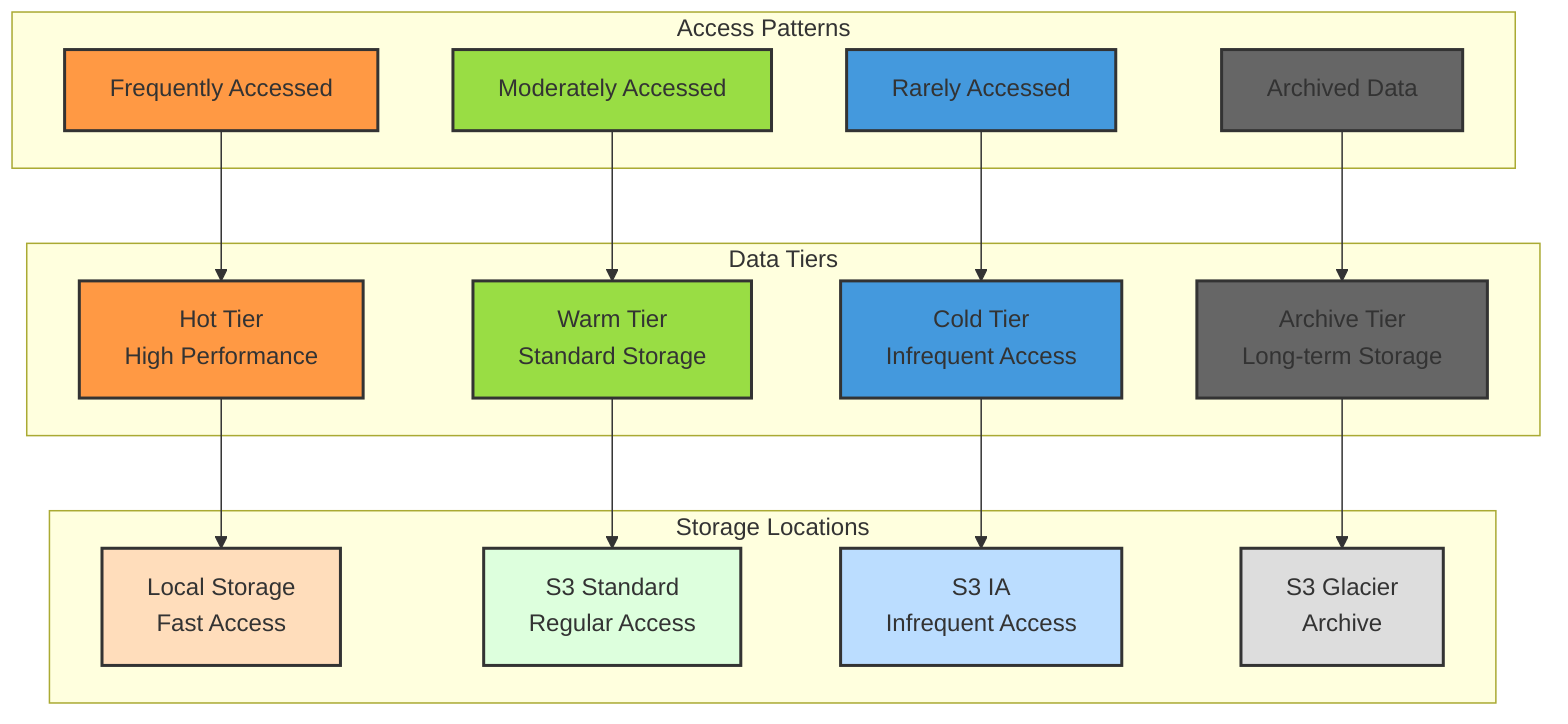 graph TB
    subgraph Data Tiers
        HotTier[Hot Tier<br/>High Performance]
        WarmTier[Warm Tier<br/>Standard Storage]
        ColdTier[Cold Tier<br/>Infrequent Access]
        ArchiveTier[Archive Tier<br/>Long-term Storage]
    end

    subgraph Access Patterns
        FreqAcc[Frequently Accessed]
        ModAcc[Moderately Accessed]
        RareAcc[Rarely Accessed]
        ArchData[Archived Data]
    end

    subgraph Storage Locations
        Local[Local Storage<br/>Fast Access]
        S3Std[S3 Standard<br/>Regular Access]
        S3IA[S3 IA<br/>Infrequent Access]
        S3Glacier[S3 Glacier<br/>Archive]
    end

    FreqAcc --> HotTier
    ModAcc --> WarmTier
    RareAcc --> ColdTier
    ArchData --> ArchiveTier

    HotTier --> Local
    WarmTier --> S3Std
    ColdTier --> S3IA
    ArchiveTier --> S3Glacier

    style HotTier fill:#f94,stroke:#333,stroke-width:2px
    style WarmTier fill:#9d4,stroke:#333,stroke-width:2px
    style ColdTier fill:#49d,stroke:#333,stroke-width:2px
    style ArchiveTier fill:#666,stroke:#333,stroke-width:2px
    
    style FreqAcc fill:#f94,stroke:#333,stroke-width:2px
    style ModAcc fill:#9d4,stroke:#333,stroke-width:2px
    style RareAcc fill:#49d,stroke:#333,stroke-width:2px
    style ArchData fill:#666,stroke:#333,stroke-width:2px
    
    style Local fill:#fdb,stroke:#333,stroke-width:2px
    style S3Std fill:#dfd,stroke:#333,stroke-width:2px
    style S3IA fill:#bdf,stroke:#333,stroke-width:2px
    style S3Glacier fill:#ddd,stroke:#333,stroke-width:2px